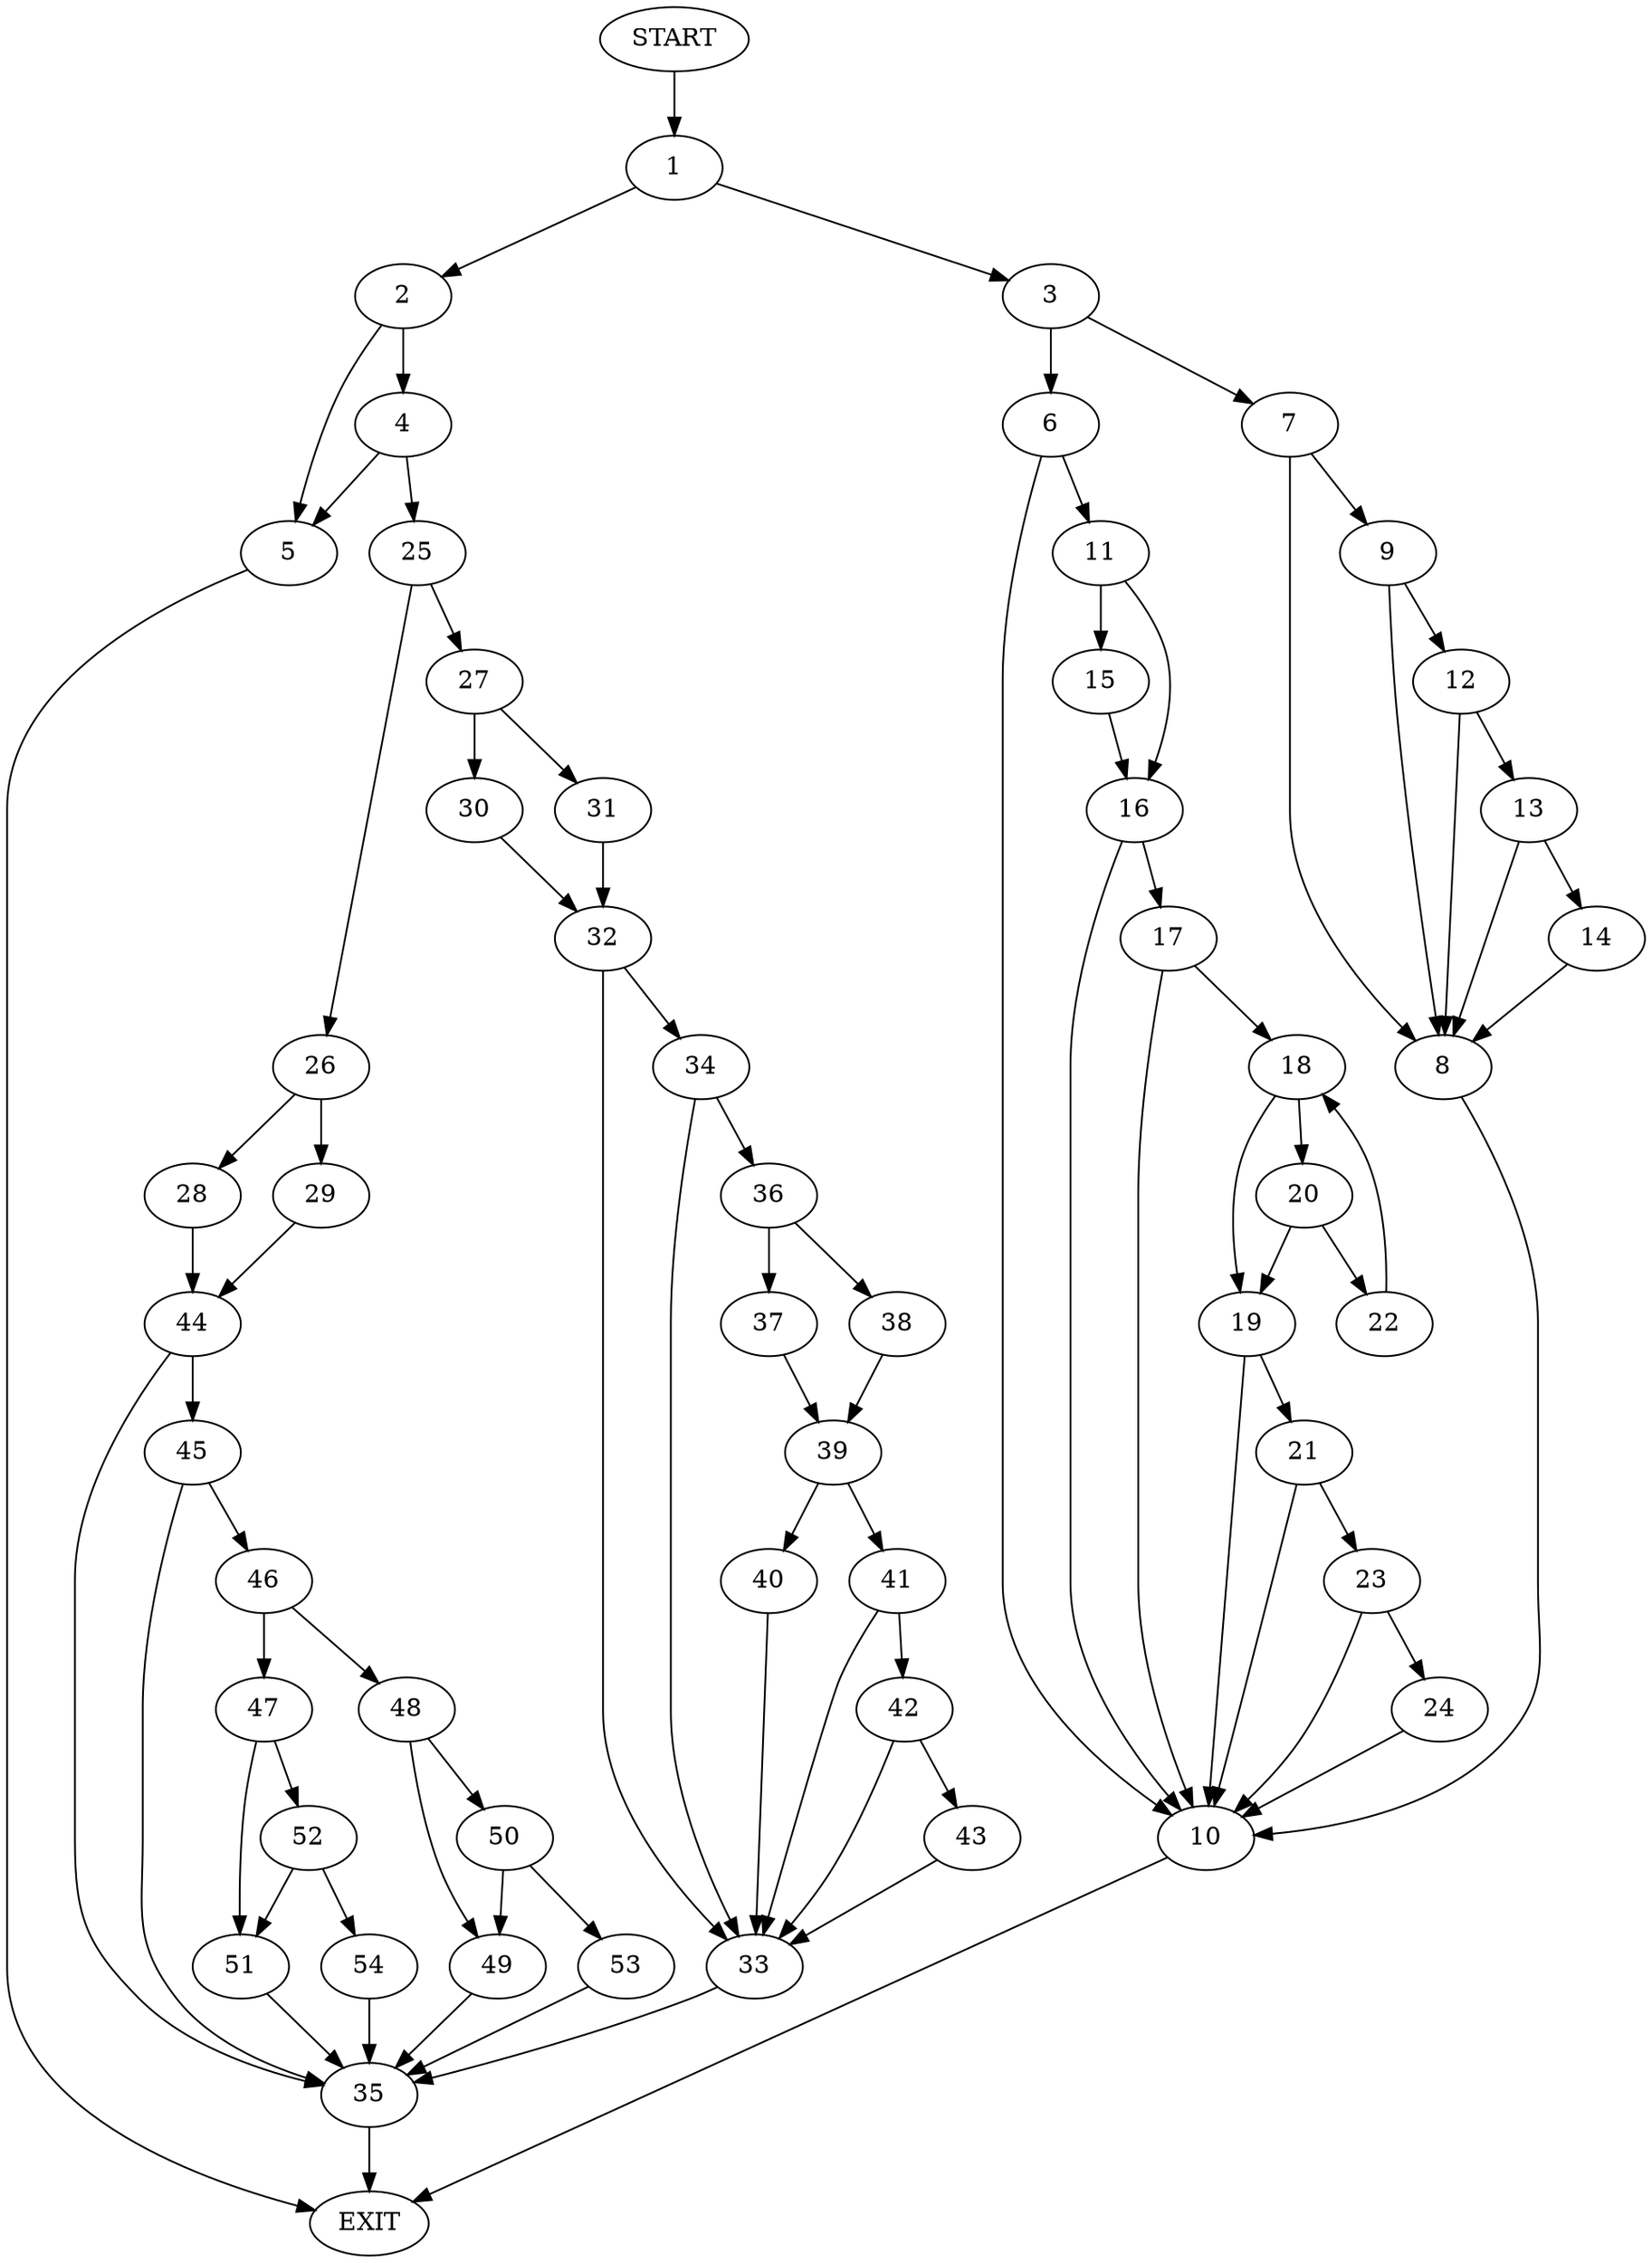 digraph {
0 [label="START"]
55 [label="EXIT"]
0 -> 1
1 -> 2
1 -> 3
2 -> 4
2 -> 5
3 -> 6
3 -> 7
7 -> 8
7 -> 9
6 -> 10
6 -> 11
9 -> 12
9 -> 8
8 -> 10
12 -> 8
12 -> 13
13 -> 14
13 -> 8
14 -> 8
10 -> 55
11 -> 15
11 -> 16
15 -> 16
16 -> 17
16 -> 10
17 -> 18
17 -> 10
18 -> 19
18 -> 20
19 -> 10
19 -> 21
20 -> 19
20 -> 22
22 -> 18
21 -> 23
21 -> 10
23 -> 24
23 -> 10
24 -> 10
5 -> 55
4 -> 25
4 -> 5
25 -> 26
25 -> 27
26 -> 28
26 -> 29
27 -> 30
27 -> 31
30 -> 32
31 -> 32
32 -> 33
32 -> 34
33 -> 35
34 -> 33
34 -> 36
36 -> 37
36 -> 38
37 -> 39
38 -> 39
39 -> 40
39 -> 41
41 -> 33
41 -> 42
40 -> 33
42 -> 33
42 -> 43
43 -> 33
35 -> 55
29 -> 44
28 -> 44
44 -> 45
44 -> 35
45 -> 46
45 -> 35
46 -> 47
46 -> 48
48 -> 49
48 -> 50
47 -> 51
47 -> 52
50 -> 49
50 -> 53
49 -> 35
53 -> 35
52 -> 54
52 -> 51
51 -> 35
54 -> 35
}
